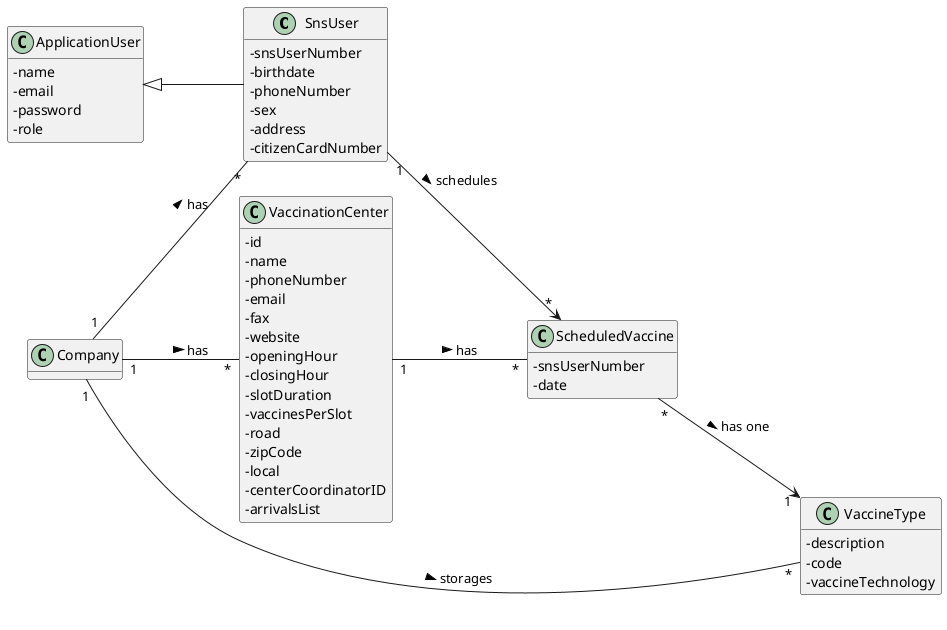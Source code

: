   @startuml

hide methods
left to right direction
skinparam classAttributeIconSize 0


class SnsUser {
-snsUserNumber
-birthdate
-phoneNumber
-sex
-address
-citizenCardNumber
}



class VaccineType{
-description
-code
-vaccineTechnology
}

class ApplicationUser {
    -name
    -email
    -password
    -role
}

class ScheduledVaccine {
-snsUserNumber
-date
}

class VaccinationCenter {
-id
-name
-phoneNumber
-email
-fax
-website
-openingHour
-closingHour
-slotDuration
-vaccinesPerSlot
-road
-zipCode
-local
-centerCoordinatorID
-arrivalsList
}

SnsUser "1" --> "*" ScheduledVaccine: schedules >

ApplicationUser  <|-- SnsUser

ScheduledVaccine "*" --> "1" VaccineType: has one  >

Company "1" --- "*" VaccineType : storages >

Company "1" -- "*" SnsUser : has >

Company "1" -- "*" VaccinationCenter : has >

VaccinationCenter "1" -- "*" ScheduledVaccine : has >
@enduml